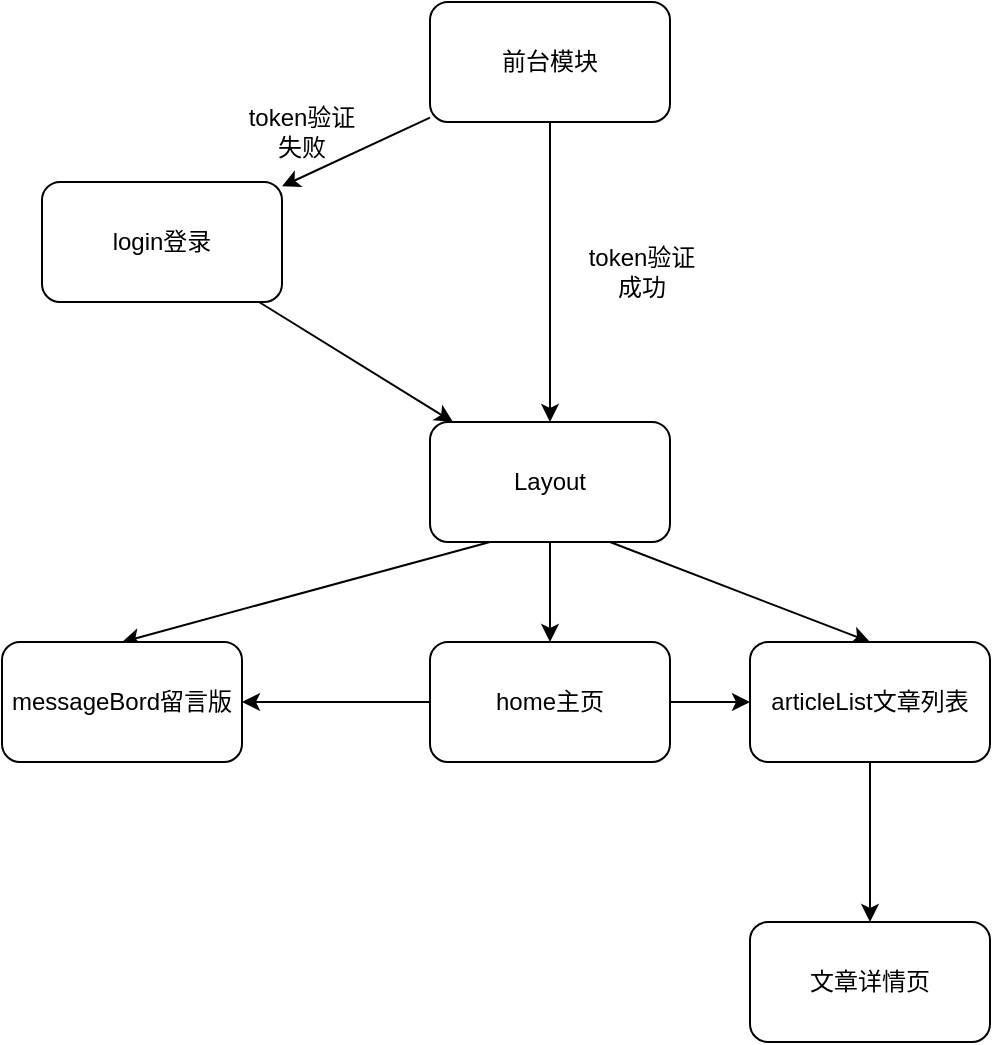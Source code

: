 <mxfile>
    <diagram id="QM2M-L6IHEDX_bFv0S5z" name="第 1 页">
        <mxGraphModel dx="832" dy="563" grid="1" gridSize="10" guides="1" tooltips="1" connect="1" arrows="1" fold="1" page="1" pageScale="1" pageWidth="827" pageHeight="1169" math="0" shadow="0">
            <root>
                <mxCell id="0"/>
                <mxCell id="1" parent="0"/>
                <mxCell id="5" value="" style="edgeStyle=none;html=1;" edge="1" parent="1" source="2" target="4">
                    <mxGeometry relative="1" as="geometry"/>
                </mxCell>
                <mxCell id="2" value="login登录" style="rounded=1;whiteSpace=wrap;html=1;" vertex="1" parent="1">
                    <mxGeometry x="80" y="190" width="120" height="60" as="geometry"/>
                </mxCell>
                <mxCell id="7" value="" style="edgeStyle=none;html=1;" edge="1" parent="1" source="4" target="6">
                    <mxGeometry relative="1" as="geometry"/>
                </mxCell>
                <mxCell id="8" style="edgeStyle=none;html=1;exitX=0.75;exitY=1;exitDx=0;exitDy=0;entryX=0.5;entryY=0;entryDx=0;entryDy=0;" edge="1" parent="1" source="4" target="9">
                    <mxGeometry relative="1" as="geometry">
                        <mxPoint x="504" y="420" as="targetPoint"/>
                    </mxGeometry>
                </mxCell>
                <mxCell id="10" style="edgeStyle=none;html=1;exitX=0.25;exitY=1;exitDx=0;exitDy=0;entryX=0.5;entryY=0;entryDx=0;entryDy=0;" edge="1" parent="1" source="4" target="11">
                    <mxGeometry relative="1" as="geometry">
                        <mxPoint x="180" y="390" as="targetPoint"/>
                    </mxGeometry>
                </mxCell>
                <mxCell id="4" value="Layout" style="whiteSpace=wrap;html=1;rounded=1;" vertex="1" parent="1">
                    <mxGeometry x="274" y="310" width="120" height="60" as="geometry"/>
                </mxCell>
                <mxCell id="13" style="edgeStyle=none;html=1;exitX=0;exitY=0.5;exitDx=0;exitDy=0;entryX=1;entryY=0.5;entryDx=0;entryDy=0;" edge="1" parent="1" source="6" target="11">
                    <mxGeometry relative="1" as="geometry"/>
                </mxCell>
                <mxCell id="14" style="edgeStyle=none;html=1;exitX=1;exitY=0.5;exitDx=0;exitDy=0;entryX=0;entryY=0.5;entryDx=0;entryDy=0;" edge="1" parent="1" source="6" target="9">
                    <mxGeometry relative="1" as="geometry"/>
                </mxCell>
                <mxCell id="6" value="home主页" style="whiteSpace=wrap;html=1;rounded=1;" vertex="1" parent="1">
                    <mxGeometry x="274" y="420" width="120" height="60" as="geometry"/>
                </mxCell>
                <mxCell id="23" value="" style="edgeStyle=none;html=1;" edge="1" parent="1" source="9" target="22">
                    <mxGeometry relative="1" as="geometry"/>
                </mxCell>
                <mxCell id="9" value="articleList文章列表" style="rounded=1;whiteSpace=wrap;html=1;" vertex="1" parent="1">
                    <mxGeometry x="434" y="420" width="120" height="60" as="geometry"/>
                </mxCell>
                <mxCell id="11" value="messageBord留言版" style="rounded=1;whiteSpace=wrap;html=1;" vertex="1" parent="1">
                    <mxGeometry x="60" y="420" width="120" height="60" as="geometry"/>
                </mxCell>
                <mxCell id="15" value="token验证成功" style="text;html=1;strokeColor=none;fillColor=none;align=center;verticalAlign=middle;whiteSpace=wrap;rounded=0;" vertex="1" parent="1">
                    <mxGeometry x="350" y="220" width="60" height="30" as="geometry"/>
                </mxCell>
                <mxCell id="17" value="" style="edgeStyle=none;html=1;" edge="1" parent="1" source="16" target="2">
                    <mxGeometry relative="1" as="geometry"/>
                </mxCell>
                <mxCell id="20" style="edgeStyle=none;html=1;exitX=0.5;exitY=1;exitDx=0;exitDy=0;entryX=0.5;entryY=0;entryDx=0;entryDy=0;" edge="1" parent="1" source="16" target="4">
                    <mxGeometry relative="1" as="geometry"/>
                </mxCell>
                <mxCell id="16" value="前台模块" style="rounded=1;whiteSpace=wrap;html=1;" vertex="1" parent="1">
                    <mxGeometry x="274" y="100" width="120" height="60" as="geometry"/>
                </mxCell>
                <mxCell id="21" value="token验证失败" style="text;html=1;strokeColor=none;fillColor=none;align=center;verticalAlign=middle;whiteSpace=wrap;rounded=0;" vertex="1" parent="1">
                    <mxGeometry x="180" y="150" width="60" height="30" as="geometry"/>
                </mxCell>
                <mxCell id="22" value="文章详情页" style="whiteSpace=wrap;html=1;rounded=1;" vertex="1" parent="1">
                    <mxGeometry x="434" y="560" width="120" height="60" as="geometry"/>
                </mxCell>
            </root>
        </mxGraphModel>
    </diagram>
</mxfile>